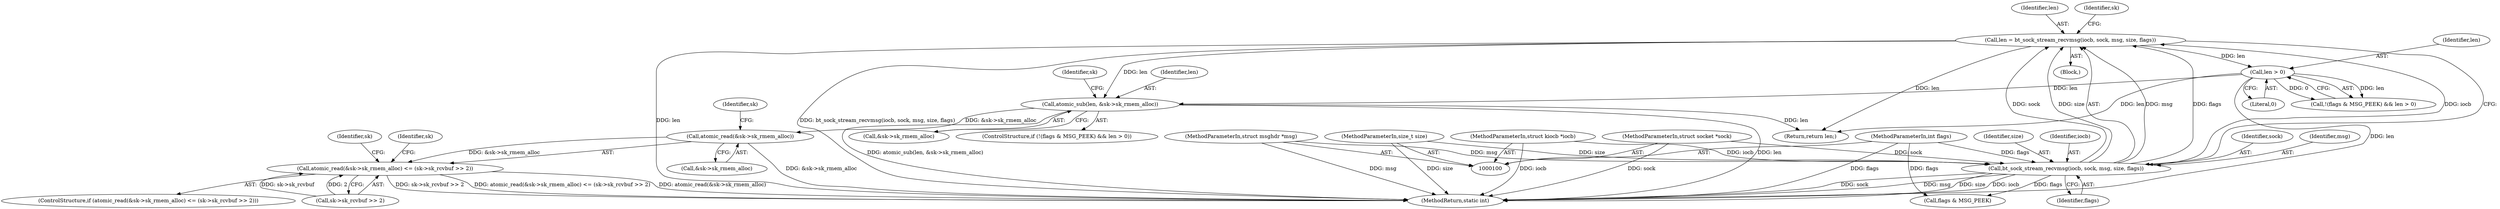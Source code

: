 digraph "0_linux_f3d3342602f8bcbf37d7c46641cb9bca7618eb1c_9@API" {
"1000160" [label="(Call,atomic_read(&sk->sk_rmem_alloc))"];
"1000152" [label="(Call,atomic_sub(len, &sk->sk_rmem_alloc))"];
"1000133" [label="(Call,len = bt_sock_stream_recvmsg(iocb, sock, msg, size, flags))"];
"1000135" [label="(Call,bt_sock_stream_recvmsg(iocb, sock, msg, size, flags))"];
"1000101" [label="(MethodParameterIn,struct kiocb *iocb)"];
"1000102" [label="(MethodParameterIn,struct socket *sock)"];
"1000103" [label="(MethodParameterIn,struct msghdr *msg)"];
"1000104" [label="(MethodParameterIn,size_t size)"];
"1000105" [label="(MethodParameterIn,int flags)"];
"1000149" [label="(Call,len > 0)"];
"1000159" [label="(Call,atomic_read(&sk->sk_rmem_alloc) <= (sk->sk_rcvbuf >> 2))"];
"1000133" [label="(Call,len = bt_sock_stream_recvmsg(iocb, sock, msg, size, flags))"];
"1000143" [label="(ControlStructure,if (!(flags & MSG_PEEK) && len > 0))"];
"1000173" [label="(Identifier,sk)"];
"1000161" [label="(Call,&sk->sk_rmem_alloc)"];
"1000177" [label="(Return,return len;)"];
"1000137" [label="(Identifier,sock)"];
"1000150" [label="(Identifier,len)"];
"1000134" [label="(Identifier,len)"];
"1000152" [label="(Call,atomic_sub(len, &sk->sk_rmem_alloc))"];
"1000159" [label="(Call,atomic_read(&sk->sk_rmem_alloc) <= (sk->sk_rcvbuf >> 2))"];
"1000142" [label="(Identifier,sk)"];
"1000140" [label="(Identifier,flags)"];
"1000105" [label="(MethodParameterIn,int flags)"];
"1000138" [label="(Identifier,msg)"];
"1000144" [label="(Call,!(flags & MSG_PEEK) && len > 0)"];
"1000176" [label="(Identifier,sk)"];
"1000135" [label="(Call,bt_sock_stream_recvmsg(iocb, sock, msg, size, flags))"];
"1000103" [label="(MethodParameterIn,struct msghdr *msg)"];
"1000146" [label="(Call,flags & MSG_PEEK)"];
"1000106" [label="(Block,)"];
"1000101" [label="(MethodParameterIn,struct kiocb *iocb)"];
"1000139" [label="(Identifier,size)"];
"1000158" [label="(ControlStructure,if (atomic_read(&sk->sk_rmem_alloc) <= (sk->sk_rcvbuf >> 2)))"];
"1000163" [label="(Identifier,sk)"];
"1000153" [label="(Identifier,len)"];
"1000149" [label="(Call,len > 0)"];
"1000102" [label="(MethodParameterIn,struct socket *sock)"];
"1000154" [label="(Call,&sk->sk_rmem_alloc)"];
"1000160" [label="(Call,atomic_read(&sk->sk_rmem_alloc))"];
"1000179" [label="(MethodReturn,static int)"];
"1000167" [label="(Identifier,sk)"];
"1000104" [label="(MethodParameterIn,size_t size)"];
"1000151" [label="(Literal,0)"];
"1000165" [label="(Call,sk->sk_rcvbuf >> 2)"];
"1000136" [label="(Identifier,iocb)"];
"1000160" -> "1000159"  [label="AST: "];
"1000160" -> "1000161"  [label="CFG: "];
"1000161" -> "1000160"  [label="AST: "];
"1000167" -> "1000160"  [label="CFG: "];
"1000160" -> "1000179"  [label="DDG: &sk->sk_rmem_alloc"];
"1000160" -> "1000159"  [label="DDG: &sk->sk_rmem_alloc"];
"1000152" -> "1000160"  [label="DDG: &sk->sk_rmem_alloc"];
"1000152" -> "1000143"  [label="AST: "];
"1000152" -> "1000154"  [label="CFG: "];
"1000153" -> "1000152"  [label="AST: "];
"1000154" -> "1000152"  [label="AST: "];
"1000163" -> "1000152"  [label="CFG: "];
"1000152" -> "1000179"  [label="DDG: len"];
"1000152" -> "1000179"  [label="DDG: atomic_sub(len, &sk->sk_rmem_alloc)"];
"1000133" -> "1000152"  [label="DDG: len"];
"1000149" -> "1000152"  [label="DDG: len"];
"1000152" -> "1000177"  [label="DDG: len"];
"1000133" -> "1000106"  [label="AST: "];
"1000133" -> "1000135"  [label="CFG: "];
"1000134" -> "1000133"  [label="AST: "];
"1000135" -> "1000133"  [label="AST: "];
"1000142" -> "1000133"  [label="CFG: "];
"1000133" -> "1000179"  [label="DDG: len"];
"1000133" -> "1000179"  [label="DDG: bt_sock_stream_recvmsg(iocb, sock, msg, size, flags)"];
"1000135" -> "1000133"  [label="DDG: iocb"];
"1000135" -> "1000133"  [label="DDG: sock"];
"1000135" -> "1000133"  [label="DDG: size"];
"1000135" -> "1000133"  [label="DDG: flags"];
"1000135" -> "1000133"  [label="DDG: msg"];
"1000133" -> "1000149"  [label="DDG: len"];
"1000133" -> "1000177"  [label="DDG: len"];
"1000135" -> "1000140"  [label="CFG: "];
"1000136" -> "1000135"  [label="AST: "];
"1000137" -> "1000135"  [label="AST: "];
"1000138" -> "1000135"  [label="AST: "];
"1000139" -> "1000135"  [label="AST: "];
"1000140" -> "1000135"  [label="AST: "];
"1000135" -> "1000179"  [label="DDG: msg"];
"1000135" -> "1000179"  [label="DDG: size"];
"1000135" -> "1000179"  [label="DDG: iocb"];
"1000135" -> "1000179"  [label="DDG: sock"];
"1000101" -> "1000135"  [label="DDG: iocb"];
"1000102" -> "1000135"  [label="DDG: sock"];
"1000103" -> "1000135"  [label="DDG: msg"];
"1000104" -> "1000135"  [label="DDG: size"];
"1000105" -> "1000135"  [label="DDG: flags"];
"1000135" -> "1000146"  [label="DDG: flags"];
"1000101" -> "1000100"  [label="AST: "];
"1000101" -> "1000179"  [label="DDG: iocb"];
"1000102" -> "1000100"  [label="AST: "];
"1000102" -> "1000179"  [label="DDG: sock"];
"1000103" -> "1000100"  [label="AST: "];
"1000103" -> "1000179"  [label="DDG: msg"];
"1000104" -> "1000100"  [label="AST: "];
"1000104" -> "1000179"  [label="DDG: size"];
"1000105" -> "1000100"  [label="AST: "];
"1000105" -> "1000179"  [label="DDG: flags"];
"1000105" -> "1000146"  [label="DDG: flags"];
"1000149" -> "1000144"  [label="AST: "];
"1000149" -> "1000151"  [label="CFG: "];
"1000150" -> "1000149"  [label="AST: "];
"1000151" -> "1000149"  [label="AST: "];
"1000144" -> "1000149"  [label="CFG: "];
"1000149" -> "1000179"  [label="DDG: len"];
"1000149" -> "1000144"  [label="DDG: len"];
"1000149" -> "1000144"  [label="DDG: 0"];
"1000149" -> "1000177"  [label="DDG: len"];
"1000159" -> "1000158"  [label="AST: "];
"1000159" -> "1000165"  [label="CFG: "];
"1000165" -> "1000159"  [label="AST: "];
"1000173" -> "1000159"  [label="CFG: "];
"1000176" -> "1000159"  [label="CFG: "];
"1000159" -> "1000179"  [label="DDG: atomic_read(&sk->sk_rmem_alloc) <= (sk->sk_rcvbuf >> 2)"];
"1000159" -> "1000179"  [label="DDG: atomic_read(&sk->sk_rmem_alloc)"];
"1000159" -> "1000179"  [label="DDG: sk->sk_rcvbuf >> 2"];
"1000165" -> "1000159"  [label="DDG: sk->sk_rcvbuf"];
"1000165" -> "1000159"  [label="DDG: 2"];
}
